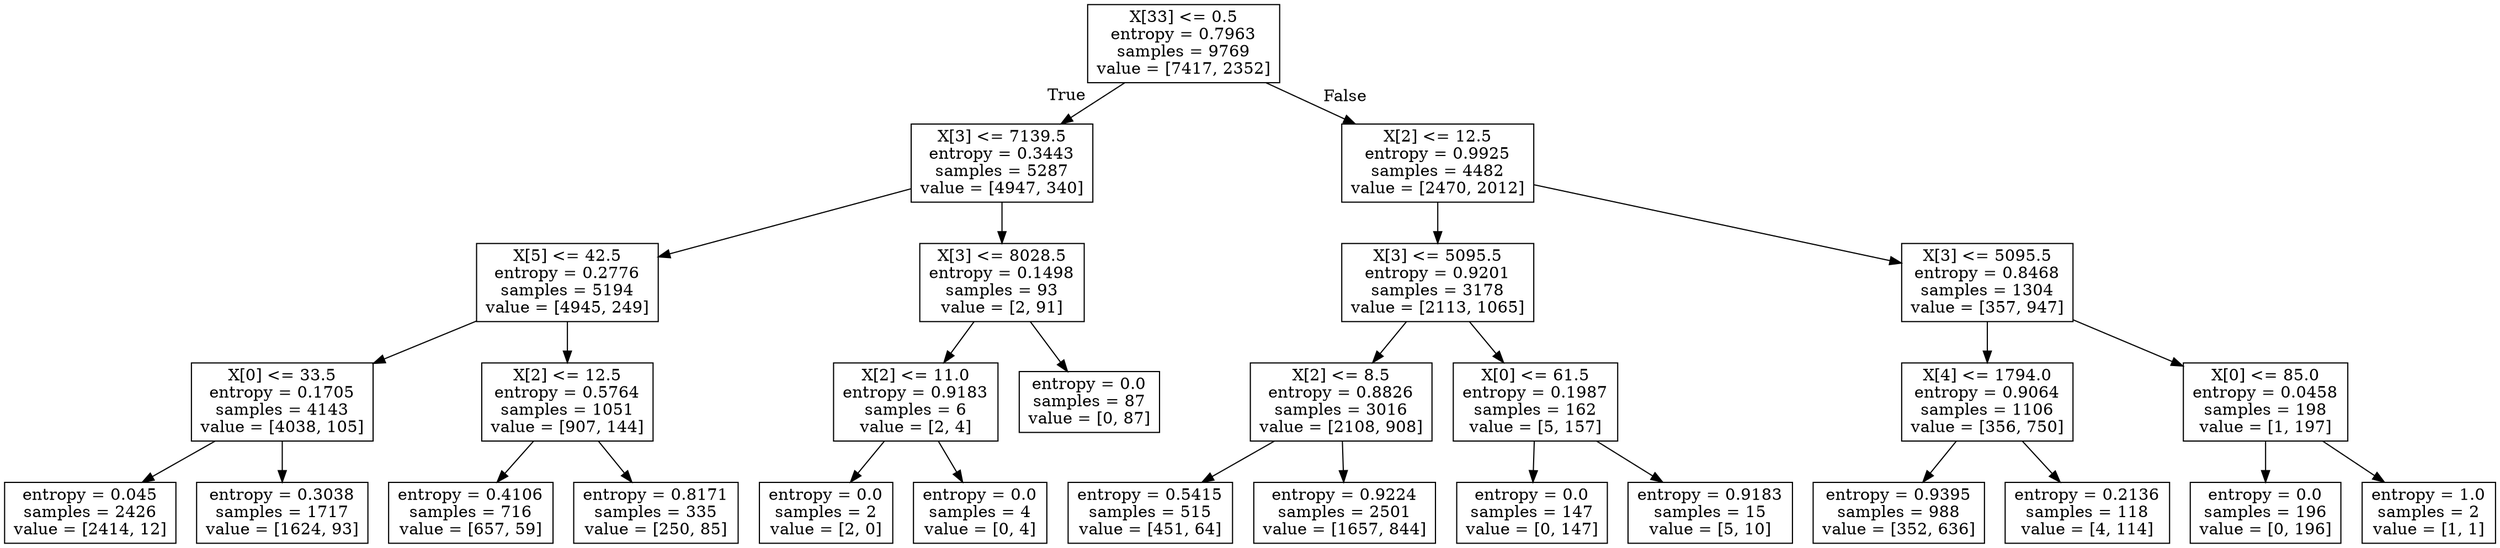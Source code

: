 digraph Tree {
node [shape=box] ;
0 [label="X[33] <= 0.5\nentropy = 0.7963\nsamples = 9769\nvalue = [7417, 2352]"] ;
1 [label="X[3] <= 7139.5\nentropy = 0.3443\nsamples = 5287\nvalue = [4947, 340]"] ;
0 -> 1 [labeldistance=2.5, labelangle=45, headlabel="True"] ;
2 [label="X[5] <= 42.5\nentropy = 0.2776\nsamples = 5194\nvalue = [4945, 249]"] ;
1 -> 2 ;
3 [label="X[0] <= 33.5\nentropy = 0.1705\nsamples = 4143\nvalue = [4038, 105]"] ;
2 -> 3 ;
4 [label="entropy = 0.045\nsamples = 2426\nvalue = [2414, 12]"] ;
3 -> 4 ;
5 [label="entropy = 0.3038\nsamples = 1717\nvalue = [1624, 93]"] ;
3 -> 5 ;
6 [label="X[2] <= 12.5\nentropy = 0.5764\nsamples = 1051\nvalue = [907, 144]"] ;
2 -> 6 ;
7 [label="entropy = 0.4106\nsamples = 716\nvalue = [657, 59]"] ;
6 -> 7 ;
8 [label="entropy = 0.8171\nsamples = 335\nvalue = [250, 85]"] ;
6 -> 8 ;
9 [label="X[3] <= 8028.5\nentropy = 0.1498\nsamples = 93\nvalue = [2, 91]"] ;
1 -> 9 ;
10 [label="X[2] <= 11.0\nentropy = 0.9183\nsamples = 6\nvalue = [2, 4]"] ;
9 -> 10 ;
11 [label="entropy = 0.0\nsamples = 2\nvalue = [2, 0]"] ;
10 -> 11 ;
12 [label="entropy = 0.0\nsamples = 4\nvalue = [0, 4]"] ;
10 -> 12 ;
13 [label="entropy = 0.0\nsamples = 87\nvalue = [0, 87]"] ;
9 -> 13 ;
14 [label="X[2] <= 12.5\nentropy = 0.9925\nsamples = 4482\nvalue = [2470, 2012]"] ;
0 -> 14 [labeldistance=2.5, labelangle=-45, headlabel="False"] ;
15 [label="X[3] <= 5095.5\nentropy = 0.9201\nsamples = 3178\nvalue = [2113, 1065]"] ;
14 -> 15 ;
16 [label="X[2] <= 8.5\nentropy = 0.8826\nsamples = 3016\nvalue = [2108, 908]"] ;
15 -> 16 ;
17 [label="entropy = 0.5415\nsamples = 515\nvalue = [451, 64]"] ;
16 -> 17 ;
18 [label="entropy = 0.9224\nsamples = 2501\nvalue = [1657, 844]"] ;
16 -> 18 ;
19 [label="X[0] <= 61.5\nentropy = 0.1987\nsamples = 162\nvalue = [5, 157]"] ;
15 -> 19 ;
20 [label="entropy = 0.0\nsamples = 147\nvalue = [0, 147]"] ;
19 -> 20 ;
21 [label="entropy = 0.9183\nsamples = 15\nvalue = [5, 10]"] ;
19 -> 21 ;
22 [label="X[3] <= 5095.5\nentropy = 0.8468\nsamples = 1304\nvalue = [357, 947]"] ;
14 -> 22 ;
23 [label="X[4] <= 1794.0\nentropy = 0.9064\nsamples = 1106\nvalue = [356, 750]"] ;
22 -> 23 ;
24 [label="entropy = 0.9395\nsamples = 988\nvalue = [352, 636]"] ;
23 -> 24 ;
25 [label="entropy = 0.2136\nsamples = 118\nvalue = [4, 114]"] ;
23 -> 25 ;
26 [label="X[0] <= 85.0\nentropy = 0.0458\nsamples = 198\nvalue = [1, 197]"] ;
22 -> 26 ;
27 [label="entropy = 0.0\nsamples = 196\nvalue = [0, 196]"] ;
26 -> 27 ;
28 [label="entropy = 1.0\nsamples = 2\nvalue = [1, 1]"] ;
26 -> 28 ;
}